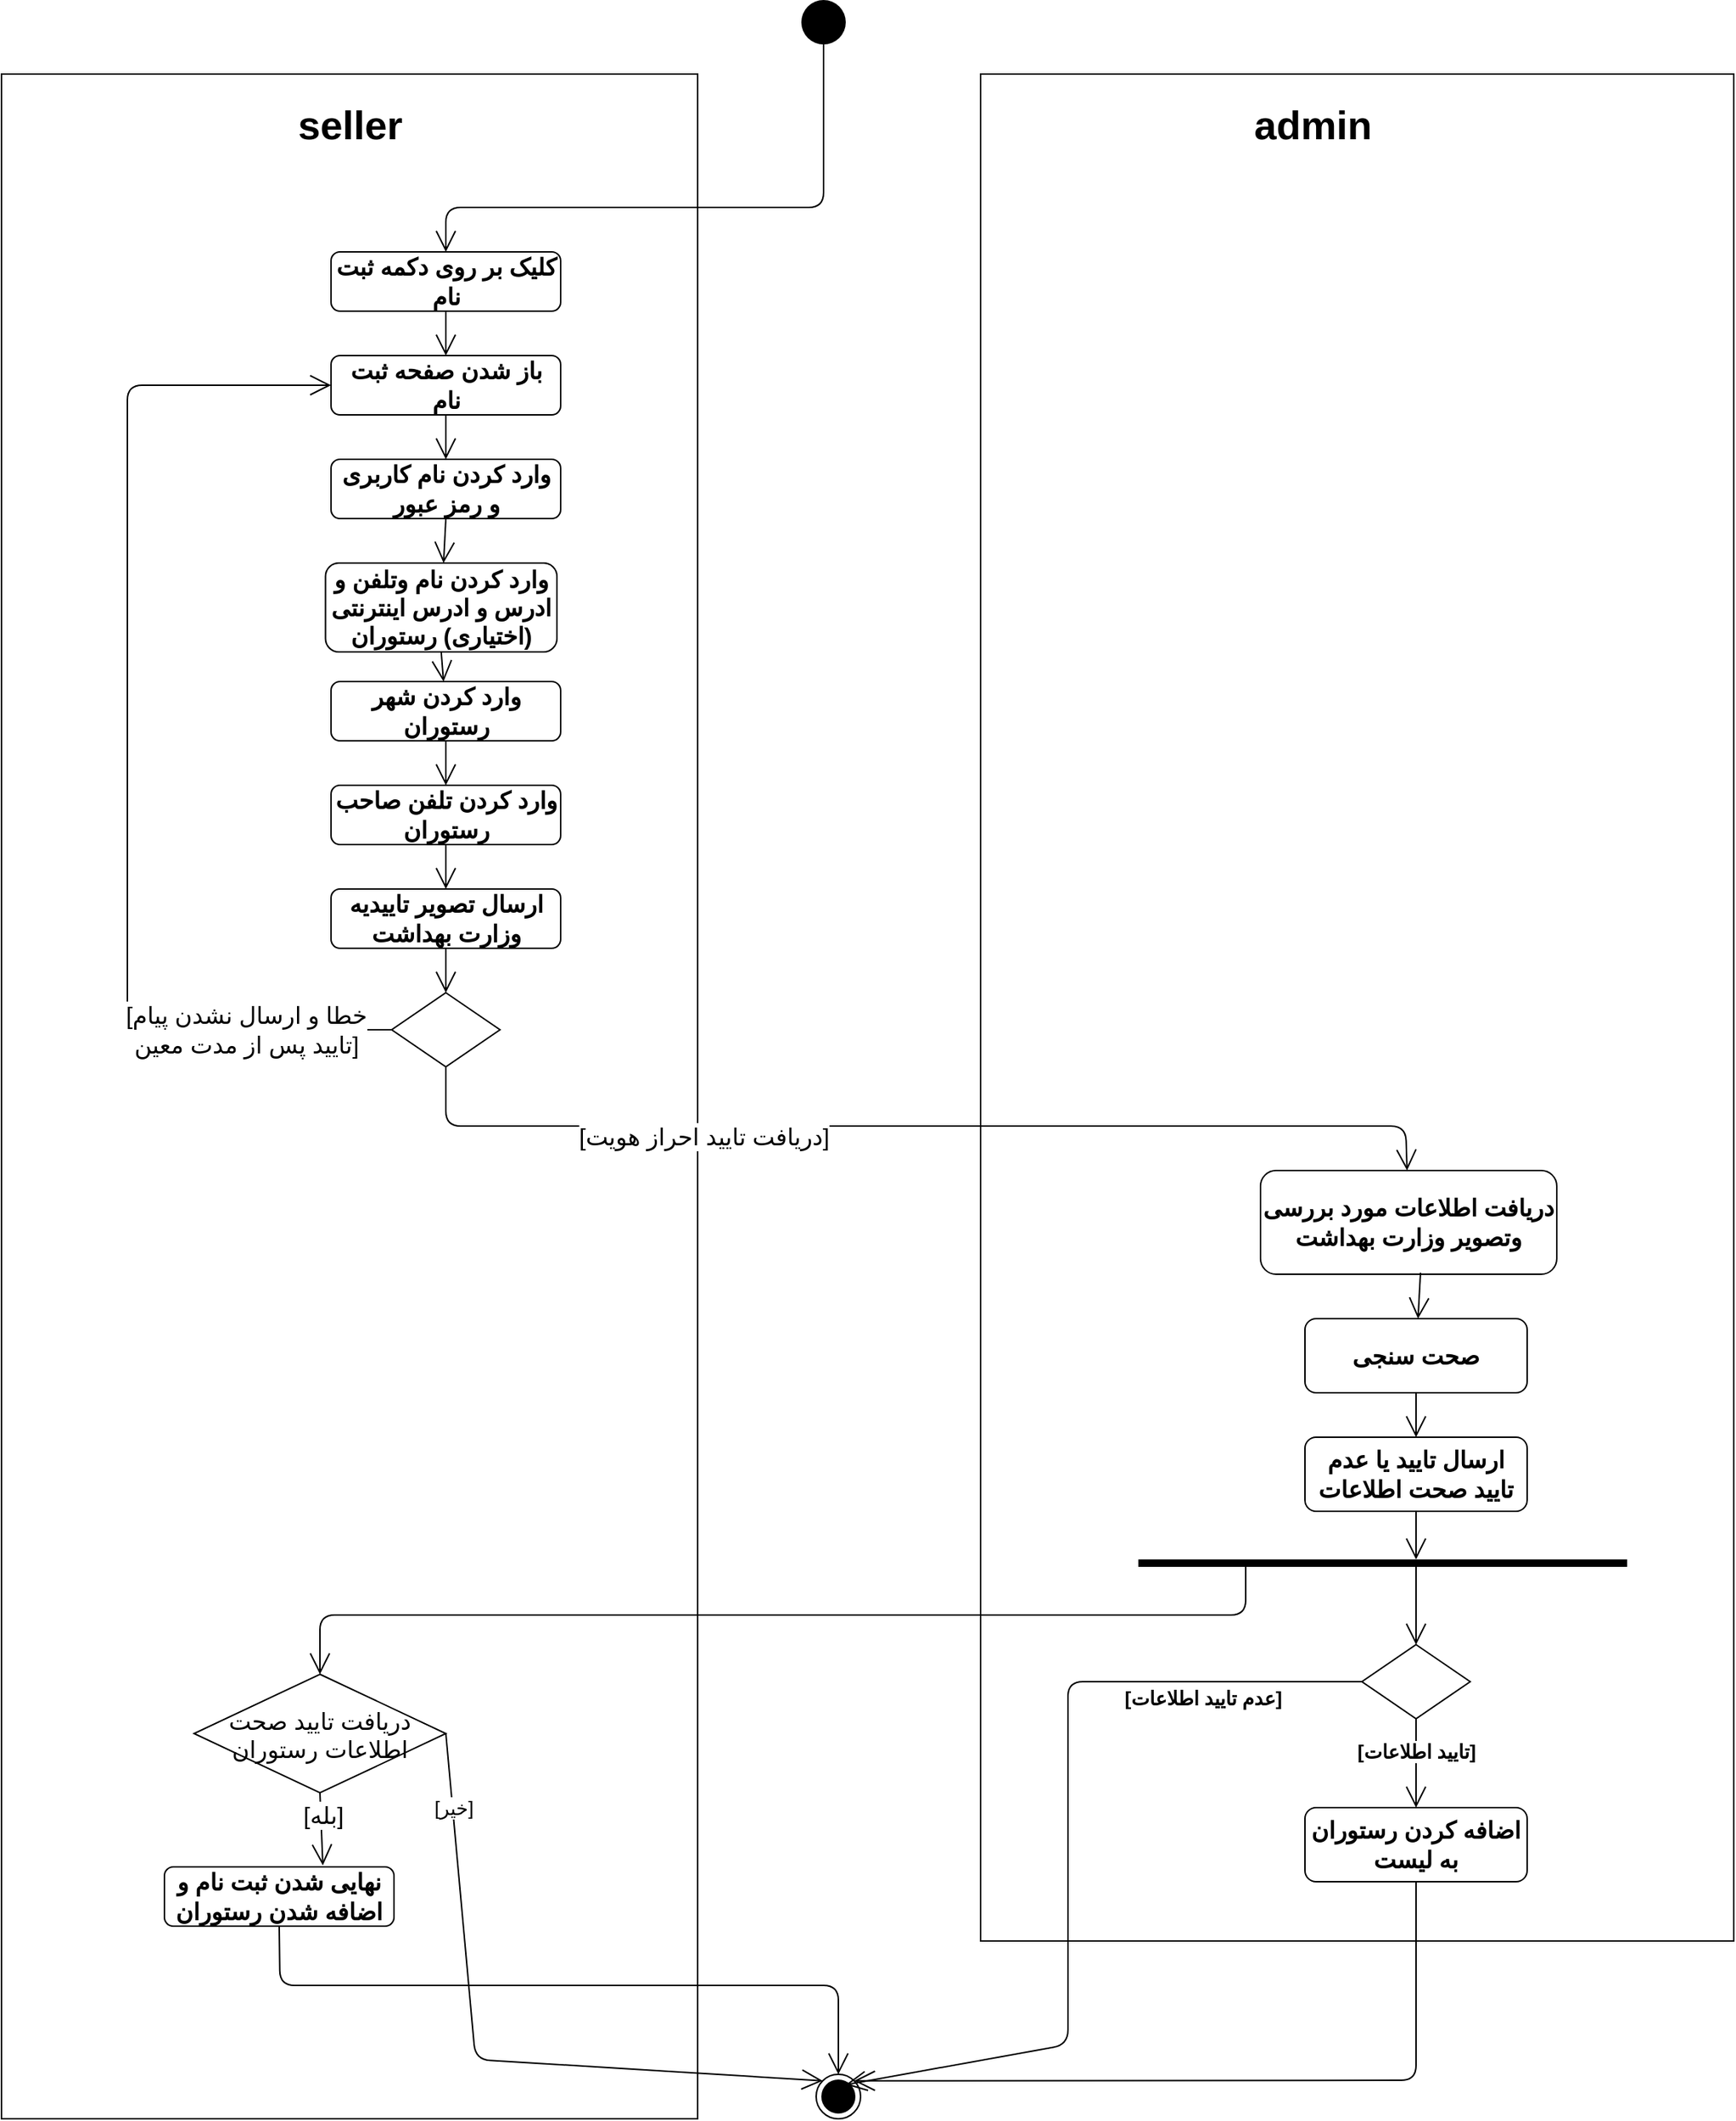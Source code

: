 <mxfile version="13.10.6" type="github">
  <diagram name="Page-1" id="0783ab3e-0a74-02c8-0abd-f7b4e66b4bec">
    <mxGraphModel dx="2272" dy="728" grid="1" gridSize="10" guides="1" tooltips="1" connect="1" arrows="1" fold="1" page="1" pageScale="1" pageWidth="850" pageHeight="1100" background="#ffffff" math="0" shadow="0">
      <root>
        <mxCell id="0" />
        <mxCell id="1" parent="0" />
        <mxCell id="3Z6YwCyN4GRcFS-cF_xn-5" value="" style="whiteSpace=wrap;html=1;fillColor=none;" vertex="1" parent="1">
          <mxGeometry x="-490" y="70" width="470" height="1380" as="geometry" />
        </mxCell>
        <mxCell id="3Z6YwCyN4GRcFS-cF_xn-7" value="" style="whiteSpace=wrap;html=1;fillColor=none;imageWidth=24;" vertex="1" parent="1">
          <mxGeometry x="171" y="70" width="508.5" height="1260" as="geometry" />
        </mxCell>
        <mxCell id="fQumDwOXY34OFx4Cvdbp-1" value="" style="ellipse;fillColor=#000000;strokeColor=none;fontSize=15;" parent="1" vertex="1">
          <mxGeometry x="50" y="20" width="30" height="30" as="geometry" />
        </mxCell>
        <mxCell id="fQumDwOXY34OFx4Cvdbp-2" value="" style="endArrow=open;endFill=1;endSize=12;html=1;fontSize=15;exitX=0.5;exitY=1;exitDx=0;exitDy=0;entryX=0.5;entryY=0;entryDx=0;entryDy=0;" parent="1" source="fQumDwOXY34OFx4Cvdbp-1" target="fQumDwOXY34OFx4Cvdbp-3" edge="1">
          <mxGeometry width="160" relative="1" as="geometry">
            <mxPoint x="-245" y="390" as="sourcePoint" />
            <mxPoint x="-190" y="190" as="targetPoint" />
            <Array as="points">
              <mxPoint x="65" y="160" />
              <mxPoint x="-190" y="160" />
            </Array>
          </mxGeometry>
        </mxCell>
        <mxCell id="fQumDwOXY34OFx4Cvdbp-3" value="کلیک بر روی دکمه ثبت نام" style="shape=rect;html=1;rounded=1;whiteSpace=wrap;align=center;fontStyle=1;fontSize=16;" parent="1" vertex="1">
          <mxGeometry x="-267.5" y="190" width="155" height="40" as="geometry" />
        </mxCell>
        <mxCell id="fQumDwOXY34OFx4Cvdbp-4" value="" style="endArrow=open;endFill=1;endSize=12;html=1;fontSize=15;exitX=0.5;exitY=1;exitDx=0;exitDy=0;" parent="1" source="fQumDwOXY34OFx4Cvdbp-3" target="fQumDwOXY34OFx4Cvdbp-5" edge="1">
          <mxGeometry width="160" relative="1" as="geometry">
            <mxPoint x="-190" y="250" as="sourcePoint" />
            <mxPoint x="-190" y="280" as="targetPoint" />
          </mxGeometry>
        </mxCell>
        <mxCell id="fQumDwOXY34OFx4Cvdbp-5" value="باز شدن صفحه ثبت نام" style="shape=rect;html=1;rounded=1;whiteSpace=wrap;align=center;fontStyle=1;fontSize=16;" parent="1" vertex="1">
          <mxGeometry x="-267.5" y="260" width="155" height="40" as="geometry" />
        </mxCell>
        <mxCell id="fQumDwOXY34OFx4Cvdbp-6" value="" style="endArrow=open;endFill=1;endSize=12;html=1;fontSize=15;exitX=0.5;exitY=1;exitDx=0;exitDy=0;" parent="1" source="fQumDwOXY34OFx4Cvdbp-5" target="fQumDwOXY34OFx4Cvdbp-7" edge="1">
          <mxGeometry width="160" relative="1" as="geometry">
            <mxPoint x="-235" y="320" as="sourcePoint" />
            <mxPoint x="-190" y="340" as="targetPoint" />
          </mxGeometry>
        </mxCell>
        <mxCell id="fQumDwOXY34OFx4Cvdbp-7" value="وارد کردن نام کاربری و رمز عبور" style="shape=rect;html=1;rounded=1;whiteSpace=wrap;align=center;fontStyle=1;fontSize=16;" parent="1" vertex="1">
          <mxGeometry x="-267.5" y="330" width="155" height="40" as="geometry" />
        </mxCell>
        <mxCell id="fQumDwOXY34OFx4Cvdbp-8" value="" style="endArrow=open;endFill=1;endSize=12;html=1;fontSize=15;exitX=0.5;exitY=1;exitDx=0;exitDy=0;" parent="1" source="fQumDwOXY34OFx4Cvdbp-7" target="fQumDwOXY34OFx4Cvdbp-9" edge="1">
          <mxGeometry width="160" relative="1" as="geometry">
            <mxPoint x="-190" y="410" as="sourcePoint" />
            <mxPoint x="-190" y="440" as="targetPoint" />
          </mxGeometry>
        </mxCell>
        <mxCell id="fQumDwOXY34OFx4Cvdbp-9" value="وارد کردن نام وتلفن و ادرس و ادرس اینترنتی (اختیاری) رستوران" style="shape=rect;html=1;rounded=1;whiteSpace=wrap;align=center;fontStyle=1;fontSize=16;" parent="1" vertex="1">
          <mxGeometry x="-271.25" y="400" width="156.25" height="60" as="geometry" />
        </mxCell>
        <mxCell id="fQumDwOXY34OFx4Cvdbp-10" value="" style="endArrow=open;endFill=1;endSize=12;html=1;fontSize=15;exitX=0.5;exitY=1;exitDx=0;exitDy=0;" parent="1" source="fQumDwOXY34OFx4Cvdbp-9" target="fQumDwOXY34OFx4Cvdbp-11" edge="1">
          <mxGeometry width="160" relative="1" as="geometry">
            <mxPoint x="-197.5" y="470" as="sourcePoint" />
            <mxPoint x="-197.5" y="500" as="targetPoint" />
          </mxGeometry>
        </mxCell>
        <mxCell id="fQumDwOXY34OFx4Cvdbp-11" value="وارد کردن شهر رستوران" style="shape=rect;html=1;rounded=1;whiteSpace=wrap;align=center;fontStyle=1;fontSize=16;" parent="1" vertex="1">
          <mxGeometry x="-267.5" y="480" width="155" height="40" as="geometry" />
        </mxCell>
        <mxCell id="fQumDwOXY34OFx4Cvdbp-12" value="" style="endArrow=open;endFill=1;endSize=12;html=1;fontSize=15;exitX=0.5;exitY=1;exitDx=0;exitDy=0;exitPerimeter=0;" parent="1" source="fQumDwOXY34OFx4Cvdbp-11" target="fQumDwOXY34OFx4Cvdbp-13" edge="1">
          <mxGeometry width="160" relative="1" as="geometry">
            <mxPoint x="-190" y="530" as="sourcePoint" />
            <mxPoint x="-197.5" y="580" as="targetPoint" />
          </mxGeometry>
        </mxCell>
        <mxCell id="fQumDwOXY34OFx4Cvdbp-13" value="وارد کردن تلفن صاحب رستوران" style="shape=rect;html=1;rounded=1;whiteSpace=wrap;align=center;fontStyle=1;fontSize=16;" parent="1" vertex="1">
          <mxGeometry x="-267.5" y="550" width="155" height="40" as="geometry" />
        </mxCell>
        <mxCell id="fQumDwOXY34OFx4Cvdbp-14" value="" style="endArrow=open;endFill=1;endSize=12;html=1;fontSize=15;exitX=0.5;exitY=1;exitDx=0;exitDy=0;" parent="1" source="fQumDwOXY34OFx4Cvdbp-13" target="fQumDwOXY34OFx4Cvdbp-15" edge="1">
          <mxGeometry width="160" relative="1" as="geometry">
            <mxPoint x="-193.75" y="600" as="sourcePoint" />
            <mxPoint x="-201.25" y="660" as="targetPoint" />
          </mxGeometry>
        </mxCell>
        <mxCell id="fQumDwOXY34OFx4Cvdbp-15" value="ارسال تصویر تاییدیه وزارت بهداشت" style="shape=rect;html=1;rounded=1;whiteSpace=wrap;align=center;fontStyle=1;fontSize=16;" parent="1" vertex="1">
          <mxGeometry x="-267.5" y="620" width="155" height="40" as="geometry" />
        </mxCell>
        <mxCell id="fQumDwOXY34OFx4Cvdbp-16" value="" style="rhombus;fontSize=16;" parent="1" vertex="1">
          <mxGeometry x="-226.56" y="690" width="73.12" height="50" as="geometry" />
        </mxCell>
        <mxCell id="fQumDwOXY34OFx4Cvdbp-17" value="" style="endArrow=open;endFill=1;endSize=12;html=1;fontSize=16;exitX=0.5;exitY=1;exitDx=0;exitDy=0;entryX=0.5;entryY=0;entryDx=0;entryDy=0;" parent="1" source="fQumDwOXY34OFx4Cvdbp-15" target="fQumDwOXY34OFx4Cvdbp-16" edge="1">
          <mxGeometry width="160" relative="1" as="geometry">
            <mxPoint x="-245" y="750" as="sourcePoint" />
            <mxPoint x="-85" y="750" as="targetPoint" />
          </mxGeometry>
        </mxCell>
        <mxCell id="fQumDwOXY34OFx4Cvdbp-18" value="" style="endArrow=open;endFill=1;endSize=12;html=1;fontSize=16;exitX=0;exitY=0.5;exitDx=0;exitDy=0;entryX=0;entryY=0.5;entryDx=0;entryDy=0;" parent="1" source="fQumDwOXY34OFx4Cvdbp-16" target="fQumDwOXY34OFx4Cvdbp-5" edge="1">
          <mxGeometry width="160" relative="1" as="geometry">
            <mxPoint x="-525" y="650" as="sourcePoint" />
            <mxPoint x="-405" y="280" as="targetPoint" />
            <Array as="points">
              <mxPoint x="-405" y="715" />
              <mxPoint x="-405" y="280" />
            </Array>
          </mxGeometry>
        </mxCell>
        <mxCell id="fQumDwOXY34OFx4Cvdbp-19" value="&lt;div&gt;[خطا و ارسال نشدن پیام&lt;/div&gt;&lt;div&gt; تایید پس از مدت معین]&lt;/div&gt;" style="edgeLabel;html=1;align=center;verticalAlign=middle;resizable=0;points=[];fontSize=16;" parent="fQumDwOXY34OFx4Cvdbp-18" vertex="1" connectable="0">
          <mxGeometry x="-0.669" y="1" relative="1" as="geometry">
            <mxPoint x="25.56" y="-1" as="offset" />
          </mxGeometry>
        </mxCell>
        <mxCell id="fQumDwOXY34OFx4Cvdbp-20" value="" style="endArrow=open;endFill=1;endSize=12;html=1;fontSize=15;exitX=0.5;exitY=1;exitDx=0;exitDy=0;" parent="1" source="fQumDwOXY34OFx4Cvdbp-16" target="fQumDwOXY34OFx4Cvdbp-21" edge="1">
          <mxGeometry width="160" relative="1" as="geometry">
            <mxPoint x="-193.12" y="760" as="sourcePoint" />
            <mxPoint x="-204.37" y="830" as="targetPoint" />
            <Array as="points">
              <mxPoint x="-190" y="780" />
              <mxPoint x="458" y="780" />
            </Array>
          </mxGeometry>
        </mxCell>
        <mxCell id="fQumDwOXY34OFx4Cvdbp-22" value="[دریافت تایید احراز هویت]" style="edgeLabel;html=1;align=center;verticalAlign=middle;resizable=0;points=[];fontSize=16;" parent="fQumDwOXY34OFx4Cvdbp-20" vertex="1" connectable="0">
          <mxGeometry x="-0.4" y="2" relative="1" as="geometry">
            <mxPoint x="-2" y="9" as="offset" />
          </mxGeometry>
        </mxCell>
        <mxCell id="fQumDwOXY34OFx4Cvdbp-21" value="دریافت اطلاعات مورد بررسی وتصویر وزارت بهداشت" style="shape=rect;html=1;rounded=1;whiteSpace=wrap;align=center;fontStyle=1;fontSize=16;" parent="1" vertex="1">
          <mxGeometry x="360" y="810" width="200" height="70" as="geometry" />
        </mxCell>
        <mxCell id="fQumDwOXY34OFx4Cvdbp-28" value="&#xa;&#xa;دریافت تایید صحت&#xa; اطلاعات رستوران&#xa;&#xa;" style="rhombus;fontSize=16;" parent="1" vertex="1">
          <mxGeometry x="-360" y="1150" width="170" height="80" as="geometry" />
        </mxCell>
        <mxCell id="fQumDwOXY34OFx4Cvdbp-31" value="" style="endArrow=open;endFill=1;endSize=12;html=1;fontSize=15;exitX=0.5;exitY=1;exitDx=0;exitDy=0;entryX=0.69;entryY=-0.025;entryDx=0;entryDy=0;entryPerimeter=0;" parent="1" source="fQumDwOXY34OFx4Cvdbp-28" edge="1" target="SYJpGWBFYSdh2bLVMire-1">
          <mxGeometry width="160" relative="1" as="geometry">
            <mxPoint x="-189.22" y="970" as="sourcePoint" />
            <mxPoint x="-190" y="1060" as="targetPoint" />
            <Array as="points" />
          </mxGeometry>
        </mxCell>
        <mxCell id="fQumDwOXY34OFx4Cvdbp-34" value="[بله]" style="edgeLabel;html=1;align=center;verticalAlign=middle;resizable=0;points=[];fontSize=16;" parent="fQumDwOXY34OFx4Cvdbp-31" vertex="1" connectable="0">
          <mxGeometry x="-0.399" y="1" relative="1" as="geometry">
            <mxPoint as="offset" />
          </mxGeometry>
        </mxCell>
        <mxCell id="fQumDwOXY34OFx4Cvdbp-40" value="" style="ellipse;html=1;shape=endState;fillColor=#000000;strokeColor=#000000;fontSize=16;" parent="1" vertex="1">
          <mxGeometry x="60" y="1420" width="30" height="30" as="geometry" />
        </mxCell>
        <mxCell id="SYJpGWBFYSdh2bLVMire-1" value="نهایی شدن ثبت نام و اضافه شدن رستوران " style="shape=rect;html=1;rounded=1;whiteSpace=wrap;align=center;fontStyle=1;fontSize=16;" parent="1" vertex="1">
          <mxGeometry x="-380" y="1280" width="155" height="40" as="geometry" />
        </mxCell>
        <mxCell id="SYJpGWBFYSdh2bLVMire-2" value="" style="endArrow=open;endFill=1;endSize=12;html=1;fontSize=16;exitX=0.5;exitY=1;exitDx=0;exitDy=0;entryX=0.5;entryY=0;entryDx=0;entryDy=0;" parent="1" source="SYJpGWBFYSdh2bLVMire-1" target="fQumDwOXY34OFx4Cvdbp-40" edge="1">
          <mxGeometry width="160" relative="1" as="geometry">
            <mxPoint x="-205" y="1100" as="sourcePoint" />
            <mxPoint x="-205" y="1140" as="targetPoint" />
            <Array as="points">
              <mxPoint x="-302" y="1360" />
              <mxPoint x="-150" y="1360" />
              <mxPoint x="75" y="1360" />
            </Array>
          </mxGeometry>
        </mxCell>
        <mxCell id="3Z6YwCyN4GRcFS-cF_xn-6" value="&lt;font size=&quot;1&quot;&gt;&lt;b style=&quot;font-size: 27px&quot;&gt;seller&lt;/b&gt;&lt;/font&gt;" style="text;html=1;align=center;verticalAlign=middle;resizable=0;points=[];autosize=1;" vertex="1" parent="1">
          <mxGeometry x="-300" y="90" width="90" height="30" as="geometry" />
        </mxCell>
        <mxCell id="3Z6YwCyN4GRcFS-cF_xn-8" value="&lt;font size=&quot;1&quot;&gt;&lt;b style=&quot;font-size: 27px&quot;&gt;admin&lt;/b&gt;&lt;/font&gt;" style="text;html=1;align=center;verticalAlign=middle;resizable=0;points=[];autosize=1;" vertex="1" parent="1">
          <mxGeometry x="350" y="90" width="90" height="30" as="geometry" />
        </mxCell>
        <mxCell id="NiCbDtiV-aUNA9fTxWZA-2" value="صحت سنجی" style="shape=rect;html=1;rounded=1;whiteSpace=wrap;align=center;fontStyle=1;fontSize=16;" vertex="1" parent="1">
          <mxGeometry x="390" y="910" width="150" height="50" as="geometry" />
        </mxCell>
        <mxCell id="NiCbDtiV-aUNA9fTxWZA-3" value="" style="endArrow=open;endFill=1;endSize=12;html=1;fontSize=16;exitX=0.54;exitY=0.986;exitDx=0;exitDy=0;exitPerimeter=0;" edge="1" parent="1" source="fQumDwOXY34OFx4Cvdbp-21" target="NiCbDtiV-aUNA9fTxWZA-2">
          <mxGeometry width="160" relative="1" as="geometry">
            <mxPoint x="310" y="880" as="sourcePoint" />
            <mxPoint x="310" y="910" as="targetPoint" />
          </mxGeometry>
        </mxCell>
        <mxCell id="NiCbDtiV-aUNA9fTxWZA-4" value="" style="rhombus;fontSize=16;" vertex="1" parent="1">
          <mxGeometry x="428.44" y="1130" width="73.12" height="50" as="geometry" />
        </mxCell>
        <mxCell id="NiCbDtiV-aUNA9fTxWZA-5" value="" style="endArrow=open;endFill=1;endSize=12;html=1;exitX=0.5;exitY=1;exitDx=0;exitDy=0;" edge="1" parent="1" source="NiCbDtiV-aUNA9fTxWZA-15" target="NiCbDtiV-aUNA9fTxWZA-21">
          <mxGeometry width="160" relative="1" as="geometry">
            <mxPoint x="80" y="1060" as="sourcePoint" />
            <mxPoint x="240" y="1060" as="targetPoint" />
          </mxGeometry>
        </mxCell>
        <mxCell id="NiCbDtiV-aUNA9fTxWZA-6" value="اضافه کردن رستوران به لیست " style="shape=rect;html=1;rounded=1;whiteSpace=wrap;align=center;fontStyle=1;fontSize=16;" vertex="1" parent="1">
          <mxGeometry x="390" y="1240" width="150" height="50" as="geometry" />
        </mxCell>
        <mxCell id="NiCbDtiV-aUNA9fTxWZA-8" value="" style="endArrow=open;endFill=1;endSize=12;html=1;exitX=0.5;exitY=1;exitDx=0;exitDy=0;entryX=0.5;entryY=0;entryDx=0;entryDy=0;" edge="1" parent="1" source="NiCbDtiV-aUNA9fTxWZA-4" target="NiCbDtiV-aUNA9fTxWZA-6">
          <mxGeometry width="160" relative="1" as="geometry">
            <mxPoint x="80" y="1060" as="sourcePoint" />
            <mxPoint x="465" y="1100" as="targetPoint" />
          </mxGeometry>
        </mxCell>
        <mxCell id="NiCbDtiV-aUNA9fTxWZA-9" value="[تایید اطلاعات]" style="edgeLabel;html=1;align=center;verticalAlign=middle;resizable=0;points=[];fontSize=13;fontStyle=1" vertex="1" connectable="0" parent="NiCbDtiV-aUNA9fTxWZA-8">
          <mxGeometry x="-0.64" relative="1" as="geometry">
            <mxPoint y="11" as="offset" />
          </mxGeometry>
        </mxCell>
        <mxCell id="NiCbDtiV-aUNA9fTxWZA-11" value="" style="endArrow=open;endFill=1;endSize=12;html=1;fontSize=13;entryX=1;entryY=0;entryDx=0;entryDy=0;exitX=0.5;exitY=1;exitDx=0;exitDy=0;" edge="1" parent="1" source="NiCbDtiV-aUNA9fTxWZA-6" target="fQumDwOXY34OFx4Cvdbp-40">
          <mxGeometry width="160" relative="1" as="geometry">
            <mxPoint x="80" y="1120" as="sourcePoint" />
            <mxPoint x="240" y="1120" as="targetPoint" />
            <Array as="points">
              <mxPoint x="465" y="1424" />
            </Array>
          </mxGeometry>
        </mxCell>
        <mxCell id="NiCbDtiV-aUNA9fTxWZA-13" value="" style="endArrow=open;endFill=1;endSize=12;html=1;exitX=0;exitY=0.5;exitDx=0;exitDy=0;entryX=0.667;entryY=0.233;entryDx=0;entryDy=0;entryPerimeter=0;" edge="1" parent="1" source="NiCbDtiV-aUNA9fTxWZA-4" target="fQumDwOXY34OFx4Cvdbp-40">
          <mxGeometry width="160" relative="1" as="geometry">
            <mxPoint x="408.44" y="1005" as="sourcePoint" />
            <mxPoint x="239.95" y="1040" as="targetPoint" />
            <Array as="points">
              <mxPoint x="230" y="1155" />
              <mxPoint x="230" y="1290" />
              <mxPoint x="230" y="1400" />
            </Array>
          </mxGeometry>
        </mxCell>
        <mxCell id="NiCbDtiV-aUNA9fTxWZA-14" value="[عدم تایید اطلاعات]" style="edgeLabel;html=1;align=center;verticalAlign=middle;resizable=0;points=[];fontSize=13;fontStyle=1" vertex="1" connectable="0" parent="NiCbDtiV-aUNA9fTxWZA-13">
          <mxGeometry x="-0.64" relative="1" as="geometry">
            <mxPoint y="11" as="offset" />
          </mxGeometry>
        </mxCell>
        <mxCell id="NiCbDtiV-aUNA9fTxWZA-15" value="ارسال تایید یا عدم تایید صحت اطلاعات" style="shape=rect;html=1;rounded=1;whiteSpace=wrap;align=center;fontStyle=1;fontSize=16;" vertex="1" parent="1">
          <mxGeometry x="390" y="990" width="150" height="50" as="geometry" />
        </mxCell>
        <mxCell id="NiCbDtiV-aUNA9fTxWZA-16" value="" style="endArrow=open;endFill=1;endSize=12;html=1;exitX=0.5;exitY=1;exitDx=0;exitDy=0;" edge="1" parent="1" source="NiCbDtiV-aUNA9fTxWZA-2" target="NiCbDtiV-aUNA9fTxWZA-15">
          <mxGeometry width="160" relative="1" as="geometry">
            <mxPoint x="465" y="960" as="sourcePoint" />
            <mxPoint x="465" y="1070" as="targetPoint" />
          </mxGeometry>
        </mxCell>
        <mxCell id="NiCbDtiV-aUNA9fTxWZA-19" value="" style="endArrow=open;endFill=1;endSize=12;html=1;fontSize=13;exitX=1;exitY=0.5;exitDx=0;exitDy=0;entryX=0;entryY=0;entryDx=0;entryDy=0;" edge="1" parent="1" source="fQumDwOXY34OFx4Cvdbp-28" target="fQumDwOXY34OFx4Cvdbp-40">
          <mxGeometry width="160" relative="1" as="geometry">
            <mxPoint x="80" y="1240" as="sourcePoint" />
            <mxPoint x="240" y="1240" as="targetPoint" />
            <Array as="points">
              <mxPoint x="-170" y="1410" />
            </Array>
          </mxGeometry>
        </mxCell>
        <mxCell id="NiCbDtiV-aUNA9fTxWZA-20" value="[خیر]" style="edgeLabel;html=1;align=center;verticalAlign=middle;resizable=0;points=[];fontSize=13;" vertex="1" connectable="0" parent="NiCbDtiV-aUNA9fTxWZA-19">
          <mxGeometry x="-0.782" relative="1" as="geometry">
            <mxPoint as="offset" />
          </mxGeometry>
        </mxCell>
        <mxCell id="NiCbDtiV-aUNA9fTxWZA-21" value="" style="html=1;points=[];perimeter=orthogonalPerimeter;fillColor=#000000;strokeColor=none;fontSize=13;rotation=90;" vertex="1" parent="1">
          <mxGeometry x="440" y="910" width="5" height="330" as="geometry" />
        </mxCell>
        <mxCell id="NiCbDtiV-aUNA9fTxWZA-23" value="" style="endArrow=open;endFill=1;endSize=12;html=1;fontSize=13;entryX=0.5;entryY=0;entryDx=0;entryDy=0;" edge="1" parent="1" source="NiCbDtiV-aUNA9fTxWZA-21" target="NiCbDtiV-aUNA9fTxWZA-4">
          <mxGeometry width="160" relative="1" as="geometry">
            <mxPoint x="470" y="1080" as="sourcePoint" />
            <mxPoint x="240" y="1240" as="targetPoint" />
          </mxGeometry>
        </mxCell>
        <mxCell id="NiCbDtiV-aUNA9fTxWZA-24" value="" style="endArrow=open;endFill=1;endSize=12;html=1;fontSize=13;entryX=0.5;entryY=0;entryDx=0;entryDy=0;" edge="1" parent="1" target="fQumDwOXY34OFx4Cvdbp-28">
          <mxGeometry width="160" relative="1" as="geometry">
            <mxPoint x="350" y="1077.5" as="sourcePoint" />
            <mxPoint x="40" y="1140" as="targetPoint" />
            <Array as="points">
              <mxPoint x="350" y="1110" />
              <mxPoint x="-275" y="1110" />
            </Array>
          </mxGeometry>
        </mxCell>
        <mxCell id="NiCbDtiV-aUNA9fTxWZA-25" value="" style="html=1;points=[];perimeter=orthogonalPerimeter;fillColor=#000000;strokeColor=none;fontSize=13;rotation=90;" vertex="1" parent="1">
          <mxGeometry x="440" y="910" width="5" height="330" as="geometry" />
        </mxCell>
      </root>
    </mxGraphModel>
  </diagram>
</mxfile>
